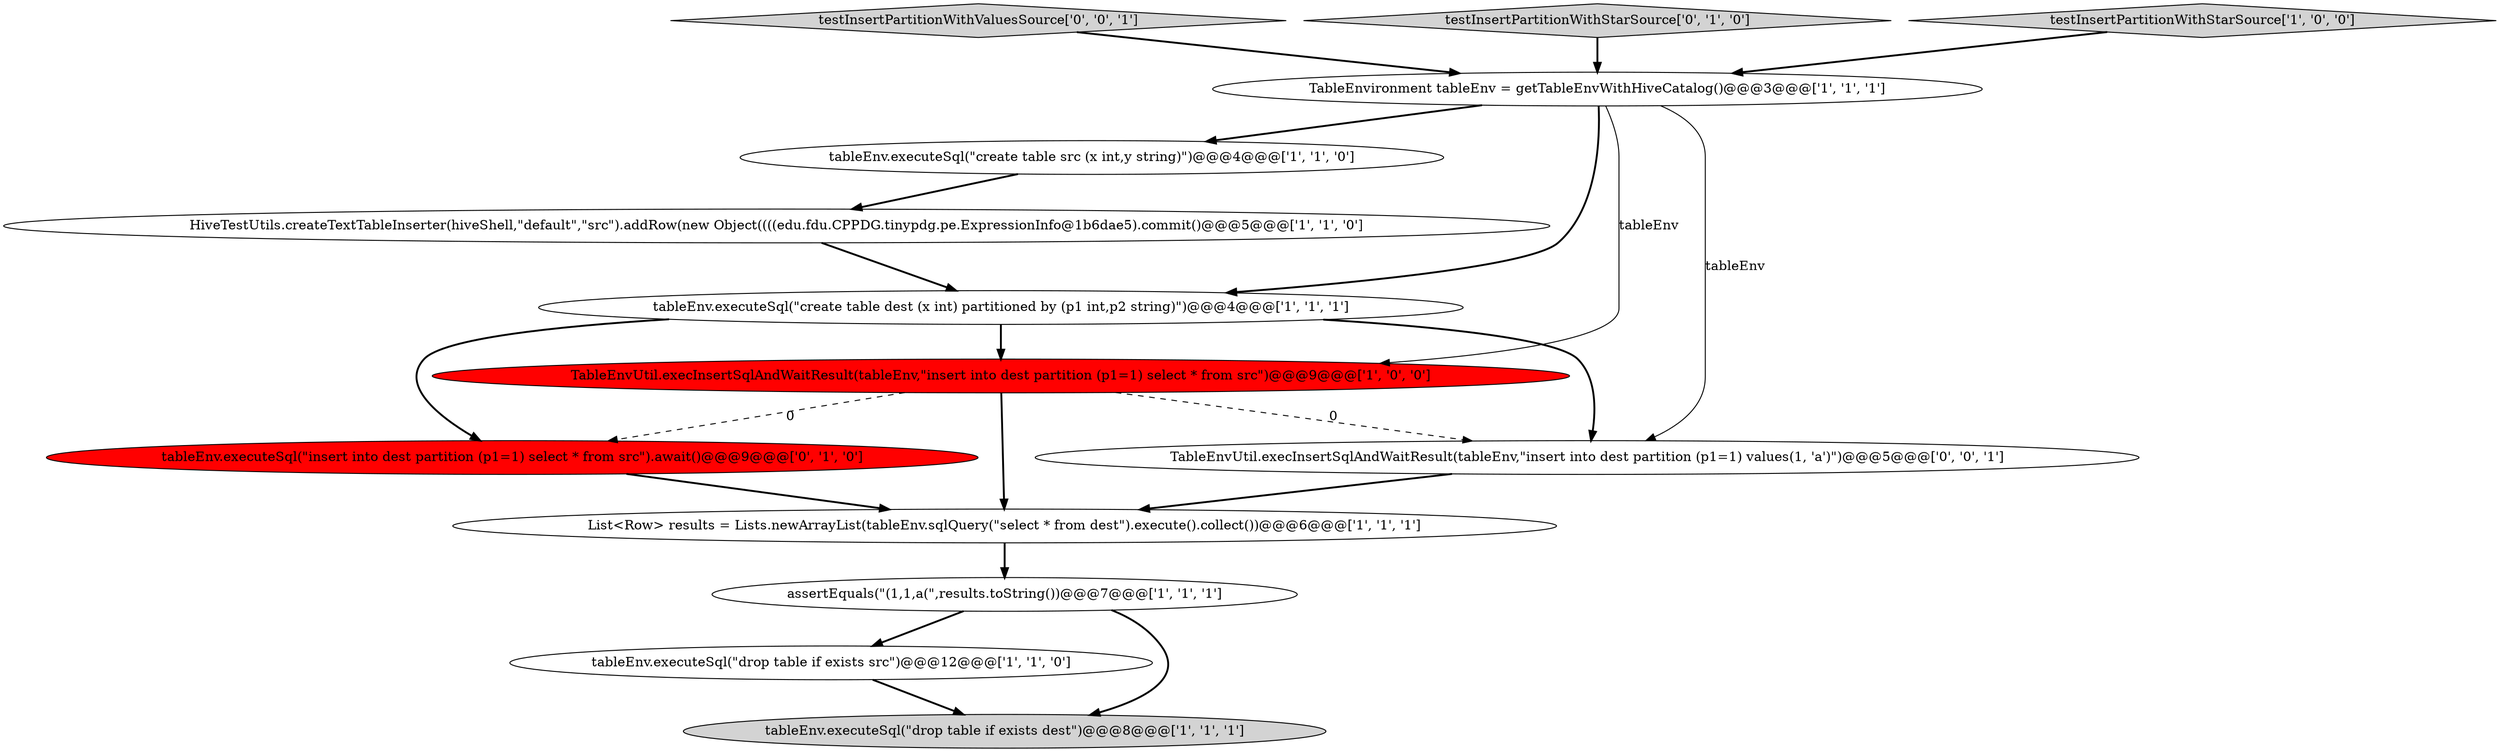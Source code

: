 digraph {
0 [style = filled, label = "tableEnv.executeSql(\"create table dest (x int) partitioned by (p1 int,p2 string)\")@@@4@@@['1', '1', '1']", fillcolor = white, shape = ellipse image = "AAA0AAABBB1BBB"];
10 [style = filled, label = "tableEnv.executeSql(\"insert into dest partition (p1=1) select * from src\").await()@@@9@@@['0', '1', '0']", fillcolor = red, shape = ellipse image = "AAA1AAABBB2BBB"];
1 [style = filled, label = "HiveTestUtils.createTextTableInserter(hiveShell,\"default\",\"src\").addRow(new Object((((edu.fdu.CPPDG.tinypdg.pe.ExpressionInfo@1b6dae5).commit()@@@5@@@['1', '1', '0']", fillcolor = white, shape = ellipse image = "AAA0AAABBB1BBB"];
7 [style = filled, label = "tableEnv.executeSql(\"drop table if exists dest\")@@@8@@@['1', '1', '1']", fillcolor = lightgray, shape = ellipse image = "AAA0AAABBB1BBB"];
6 [style = filled, label = "List<Row> results = Lists.newArrayList(tableEnv.sqlQuery(\"select * from dest\").execute().collect())@@@6@@@['1', '1', '1']", fillcolor = white, shape = ellipse image = "AAA0AAABBB1BBB"];
12 [style = filled, label = "TableEnvUtil.execInsertSqlAndWaitResult(tableEnv,\"insert into dest partition (p1=1) values(1, 'a')\")@@@5@@@['0', '0', '1']", fillcolor = white, shape = ellipse image = "AAA0AAABBB3BBB"];
2 [style = filled, label = "tableEnv.executeSql(\"drop table if exists src\")@@@12@@@['1', '1', '0']", fillcolor = white, shape = ellipse image = "AAA0AAABBB1BBB"];
5 [style = filled, label = "TableEnvUtil.execInsertSqlAndWaitResult(tableEnv,\"insert into dest partition (p1=1) select * from src\")@@@9@@@['1', '0', '0']", fillcolor = red, shape = ellipse image = "AAA1AAABBB1BBB"];
3 [style = filled, label = "tableEnv.executeSql(\"create table src (x int,y string)\")@@@4@@@['1', '1', '0']", fillcolor = white, shape = ellipse image = "AAA0AAABBB1BBB"];
8 [style = filled, label = "TableEnvironment tableEnv = getTableEnvWithHiveCatalog()@@@3@@@['1', '1', '1']", fillcolor = white, shape = ellipse image = "AAA0AAABBB1BBB"];
13 [style = filled, label = "testInsertPartitionWithValuesSource['0', '0', '1']", fillcolor = lightgray, shape = diamond image = "AAA0AAABBB3BBB"];
9 [style = filled, label = "assertEquals(\"(1,1,a(\",results.toString())@@@7@@@['1', '1', '1']", fillcolor = white, shape = ellipse image = "AAA0AAABBB1BBB"];
11 [style = filled, label = "testInsertPartitionWithStarSource['0', '1', '0']", fillcolor = lightgray, shape = diamond image = "AAA0AAABBB2BBB"];
4 [style = filled, label = "testInsertPartitionWithStarSource['1', '0', '0']", fillcolor = lightgray, shape = diamond image = "AAA0AAABBB1BBB"];
8->5 [style = solid, label="tableEnv"];
5->12 [style = dashed, label="0"];
3->1 [style = bold, label=""];
9->2 [style = bold, label=""];
0->12 [style = bold, label=""];
8->3 [style = bold, label=""];
1->0 [style = bold, label=""];
9->7 [style = bold, label=""];
12->6 [style = bold, label=""];
10->6 [style = bold, label=""];
8->0 [style = bold, label=""];
0->10 [style = bold, label=""];
5->6 [style = bold, label=""];
5->10 [style = dashed, label="0"];
4->8 [style = bold, label=""];
11->8 [style = bold, label=""];
2->7 [style = bold, label=""];
6->9 [style = bold, label=""];
13->8 [style = bold, label=""];
8->12 [style = solid, label="tableEnv"];
0->5 [style = bold, label=""];
}
